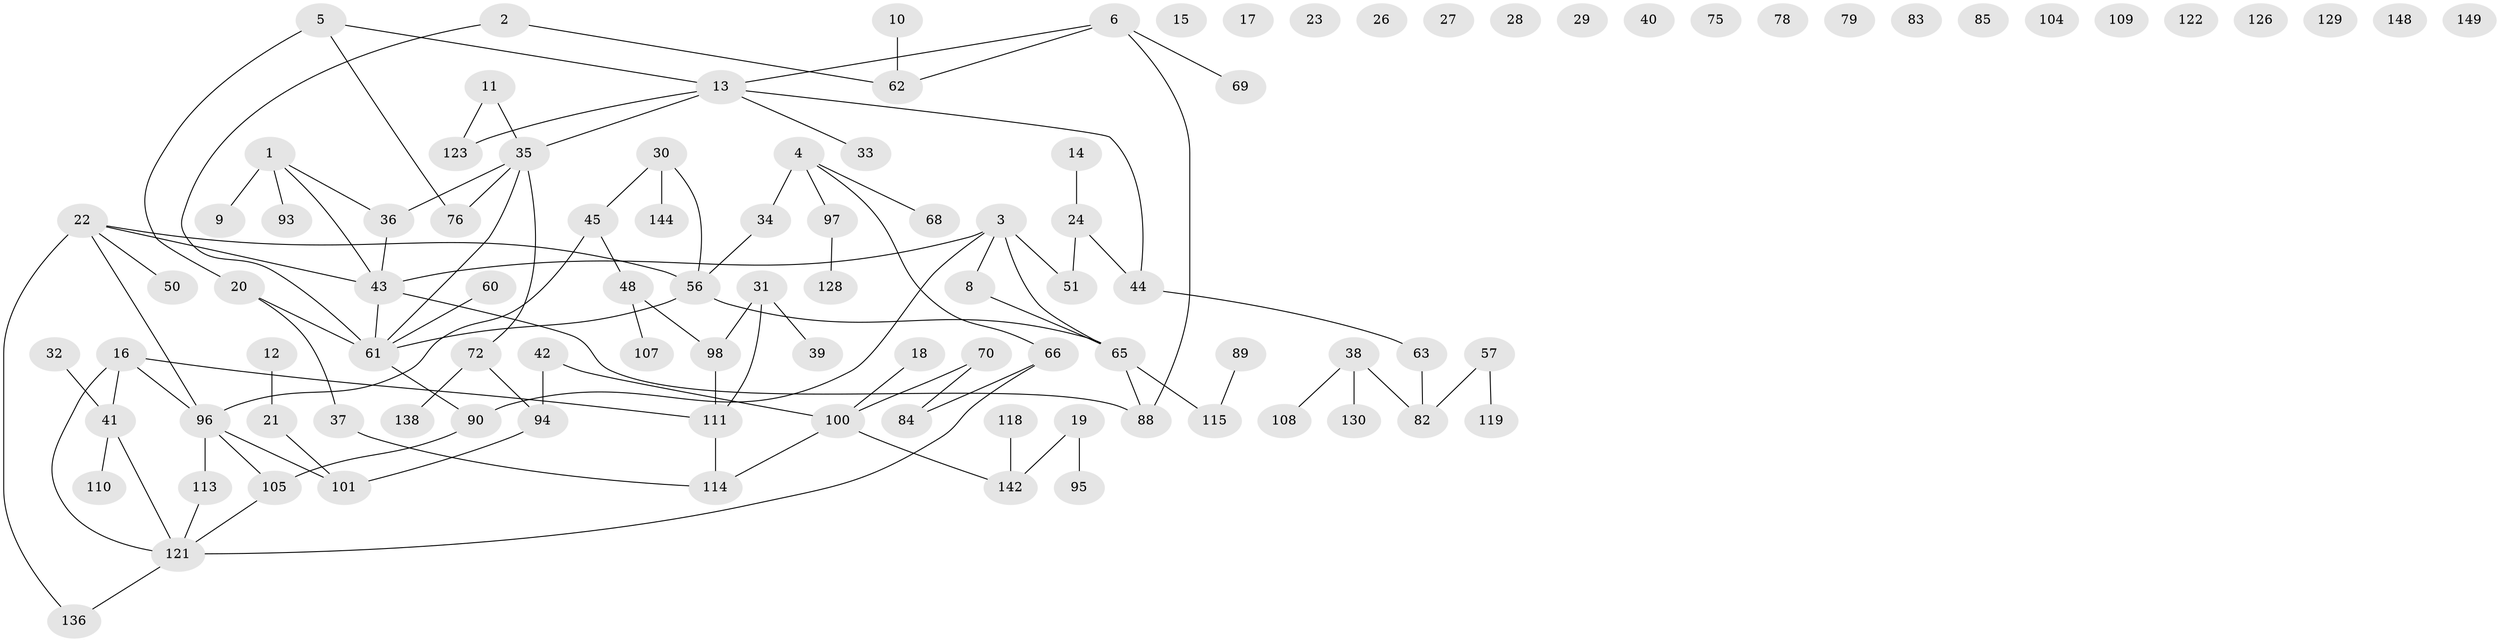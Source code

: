 // original degree distribution, {3: 0.21476510067114093, 1: 0.2684563758389262, 2: 0.2550335570469799, 5: 0.053691275167785234, 4: 0.087248322147651, 0: 0.11409395973154363, 6: 0.006711409395973154}
// Generated by graph-tools (version 1.1) at 2025/41/03/06/25 10:41:21]
// undirected, 102 vertices, 107 edges
graph export_dot {
graph [start="1"]
  node [color=gray90,style=filled];
  1 [super="+77"];
  2 [super="+124"];
  3 [super="+7"];
  4 [super="+116"];
  5 [super="+73"];
  6 [super="+120"];
  8 [super="+25"];
  9;
  10 [super="+59"];
  11 [super="+137"];
  12 [super="+49"];
  13 [super="+54"];
  14;
  15;
  16 [super="+141"];
  17;
  18;
  19 [super="+55"];
  20;
  21;
  22 [super="+47"];
  23;
  24 [super="+117"];
  26 [super="+86"];
  27;
  28 [super="+53"];
  29 [super="+81"];
  30 [super="+91"];
  31 [super="+67"];
  32;
  33 [super="+74"];
  34 [super="+46"];
  35;
  36;
  37;
  38;
  39;
  40;
  41 [super="+52"];
  42 [super="+64"];
  43 [super="+58"];
  44;
  45;
  48 [super="+106"];
  50;
  51 [super="+71"];
  56 [super="+87"];
  57;
  60 [super="+131"];
  61 [super="+127"];
  62 [super="+135"];
  63;
  65 [super="+134"];
  66 [super="+146"];
  68;
  69;
  70 [super="+102"];
  72 [super="+80"];
  75;
  76 [super="+92"];
  78;
  79;
  82 [super="+99"];
  83;
  84 [super="+139"];
  85;
  88 [super="+133"];
  89;
  90 [super="+140"];
  93;
  94 [super="+143"];
  95;
  96 [super="+112"];
  97 [super="+103"];
  98;
  100 [super="+125"];
  101;
  104;
  105;
  107;
  108;
  109;
  110;
  111;
  113;
  114 [super="+132"];
  115;
  118;
  119;
  121 [super="+145"];
  122;
  123;
  126;
  128;
  129;
  130;
  136;
  138;
  142 [super="+147"];
  144;
  148;
  149;
  1 -- 9;
  1 -- 36;
  1 -- 43;
  1 -- 93;
  2 -- 61;
  2 -- 62;
  3 -- 43;
  3 -- 90;
  3 -- 8;
  3 -- 65;
  3 -- 51;
  4 -- 97;
  4 -- 34 [weight=2];
  4 -- 66;
  4 -- 68;
  5 -- 20;
  5 -- 13;
  5 -- 76;
  6 -- 13;
  6 -- 62;
  6 -- 69;
  6 -- 88;
  8 -- 65;
  10 -- 62;
  11 -- 123;
  11 -- 35;
  12 -- 21;
  13 -- 44;
  13 -- 123;
  13 -- 35;
  13 -- 33;
  14 -- 24;
  16 -- 111;
  16 -- 121;
  16 -- 96;
  16 -- 41;
  18 -- 100;
  19 -- 142;
  19 -- 95;
  20 -- 37;
  20 -- 61;
  21 -- 101;
  22 -- 136;
  22 -- 50;
  22 -- 43;
  22 -- 56;
  22 -- 96;
  24 -- 51;
  24 -- 44;
  30 -- 56;
  30 -- 144;
  30 -- 45;
  31 -- 39;
  31 -- 98;
  31 -- 111;
  32 -- 41;
  34 -- 56;
  35 -- 36;
  35 -- 72;
  35 -- 61;
  35 -- 76;
  36 -- 43;
  37 -- 114;
  38 -- 108;
  38 -- 130;
  38 -- 82;
  41 -- 110;
  41 -- 121;
  42 -- 94;
  42 -- 100;
  43 -- 88;
  43 -- 61;
  44 -- 63;
  45 -- 48;
  45 -- 96;
  48 -- 98;
  48 -- 107;
  56 -- 65;
  56 -- 61;
  57 -- 119;
  57 -- 82;
  60 -- 61;
  61 -- 90;
  63 -- 82;
  65 -- 88;
  65 -- 115;
  66 -- 121;
  66 -- 84;
  70 -- 100;
  70 -- 84;
  72 -- 94;
  72 -- 138;
  89 -- 115;
  90 -- 105;
  94 -- 101;
  96 -- 101;
  96 -- 113;
  96 -- 105;
  97 -- 128;
  98 -- 111;
  100 -- 142;
  100 -- 114;
  105 -- 121;
  111 -- 114;
  113 -- 121;
  118 -- 142;
  121 -- 136;
}
